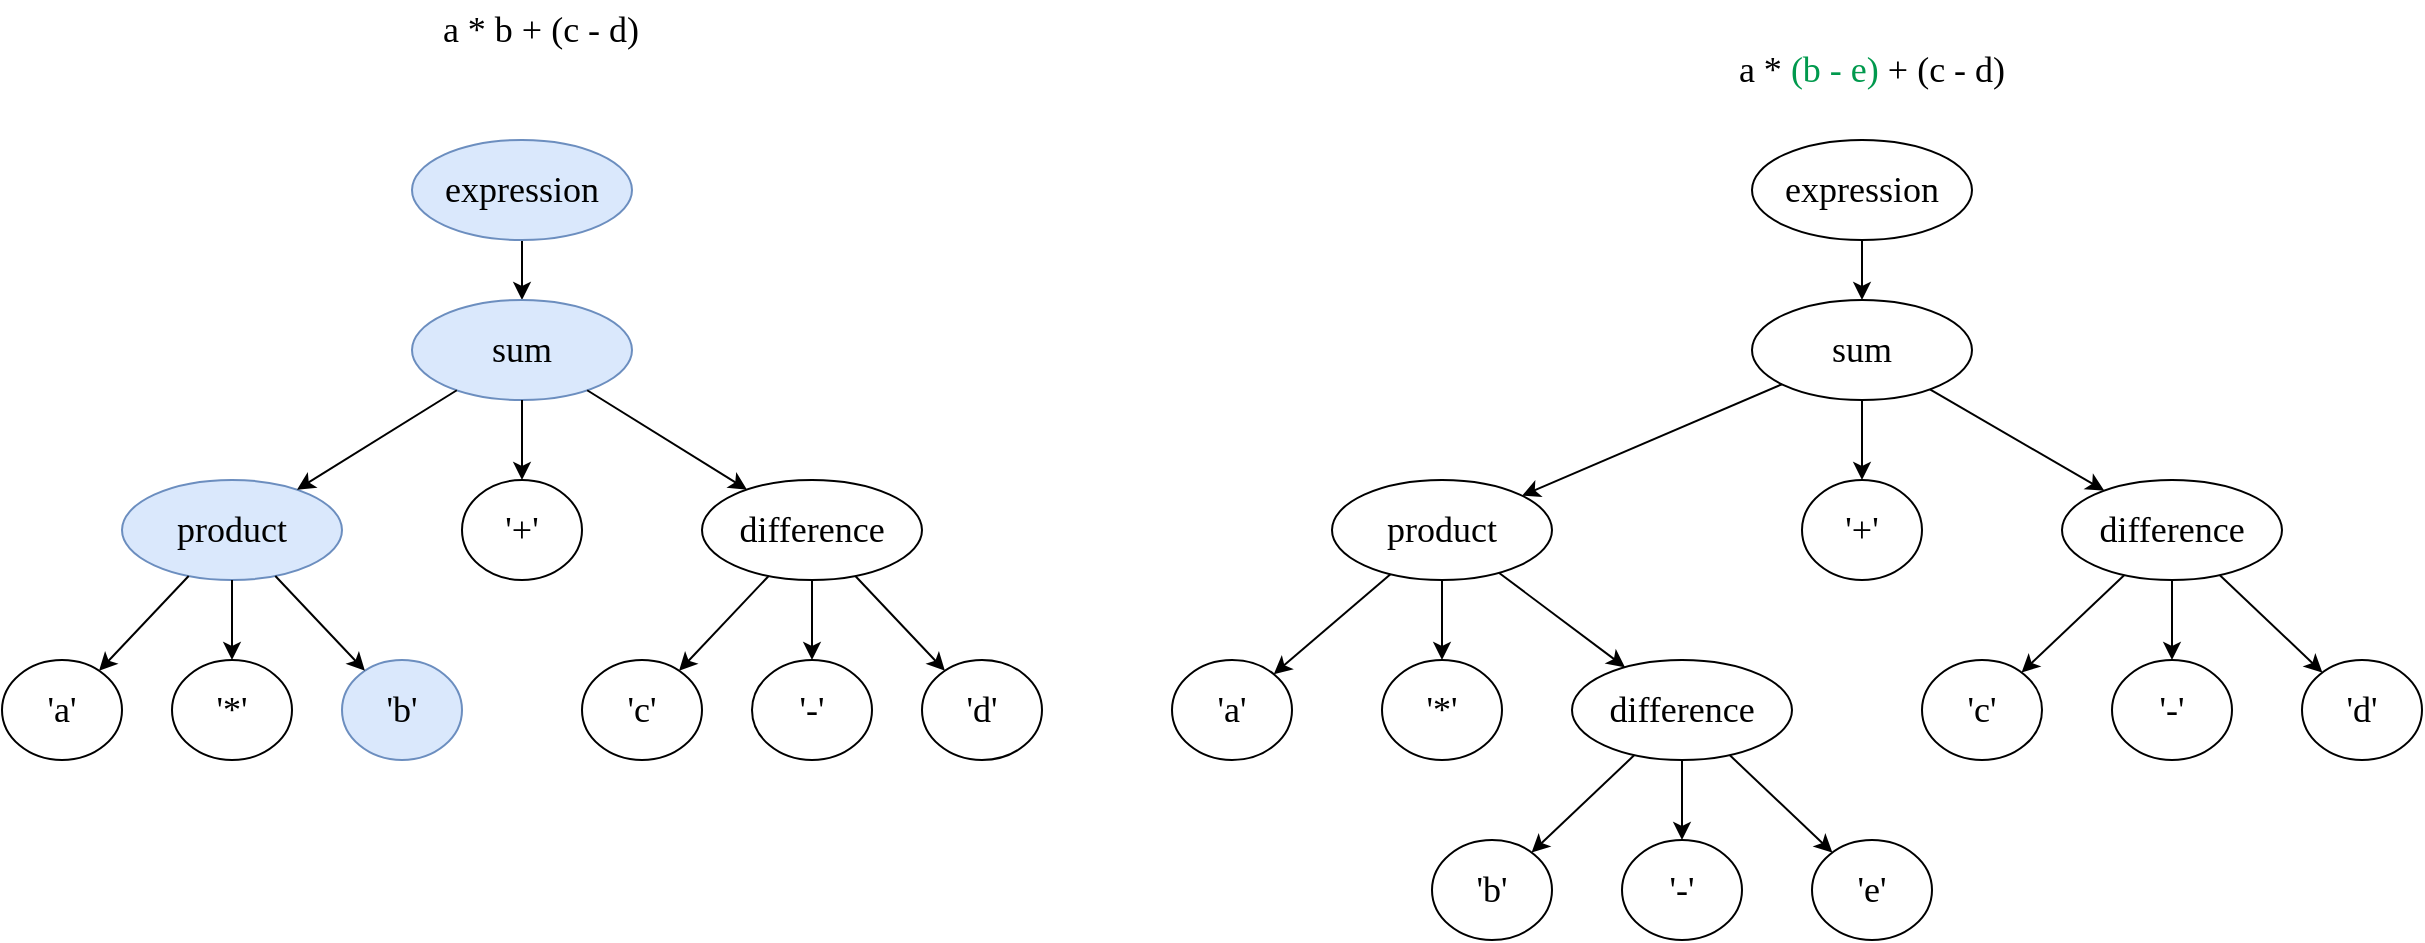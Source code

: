 <mxfile version="21.2.1" type="device">
  <diagram name="Page-1" id="UxJE_L6ybpkGZ0HcCmhJ">
    <mxGraphModel dx="2284" dy="1005" grid="1" gridSize="10" guides="1" tooltips="1" connect="1" arrows="1" fold="1" page="1" pageScale="1" pageWidth="850" pageHeight="1100" math="0" shadow="0">
      <root>
        <mxCell id="0" />
        <mxCell id="1" parent="0" />
        <mxCell id="jW4ofVIRerDkPaJW5YcM-4" value="" style="edgeStyle=orthogonalEdgeStyle;rounded=0;orthogonalLoop=1;jettySize=auto;html=1;fontFamily=Computer Modern;" parent="1" source="jW4ofVIRerDkPaJW5YcM-2" target="jW4ofVIRerDkPaJW5YcM-3" edge="1">
          <mxGeometry relative="1" as="geometry" />
        </mxCell>
        <mxCell id="jW4ofVIRerDkPaJW5YcM-2" value="expression" style="ellipse;whiteSpace=wrap;html=1;fontSize=18;fontFamily=Computer Modern;fillColor=#dae8fc;strokeColor=#6c8ebf;" parent="1" vertex="1">
          <mxGeometry x="80" y="380" width="110" height="50" as="geometry" />
        </mxCell>
        <mxCell id="jW4ofVIRerDkPaJW5YcM-3" value="sum" style="ellipse;whiteSpace=wrap;html=1;fontSize=18;fontFamily=Computer Modern;fillColor=#dae8fc;strokeColor=#6c8ebf;" parent="1" vertex="1">
          <mxGeometry x="80" y="460" width="110" height="50" as="geometry" />
        </mxCell>
        <mxCell id="jW4ofVIRerDkPaJW5YcM-5" value="difference" style="ellipse;whiteSpace=wrap;html=1;fontSize=18;fontFamily=Computer Modern;" parent="1" vertex="1">
          <mxGeometry x="225" y="550" width="110" height="50" as="geometry" />
        </mxCell>
        <mxCell id="jW4ofVIRerDkPaJW5YcM-7" value="product" style="ellipse;whiteSpace=wrap;html=1;fontSize=18;fontFamily=Computer Modern;fillColor=#dae8fc;strokeColor=#6c8ebf;" parent="1" vertex="1">
          <mxGeometry x="-65" y="550" width="110" height="50" as="geometry" />
        </mxCell>
        <mxCell id="jW4ofVIRerDkPaJW5YcM-9" value="&#39;a&#39;" style="ellipse;whiteSpace=wrap;html=1;fontSize=18;fontFamily=Computer Modern;" parent="1" vertex="1">
          <mxGeometry x="-125" y="640" width="60" height="50" as="geometry" />
        </mxCell>
        <mxCell id="jW4ofVIRerDkPaJW5YcM-12" value="&#39;+&#39;" style="ellipse;whiteSpace=wrap;html=1;fontSize=18;fontFamily=Computer Modern;" parent="1" vertex="1">
          <mxGeometry x="105" y="550" width="60" height="50" as="geometry" />
        </mxCell>
        <mxCell id="jW4ofVIRerDkPaJW5YcM-14" value="&#39;*&#39;" style="ellipse;whiteSpace=wrap;html=1;fontSize=18;fontFamily=Computer Modern;" parent="1" vertex="1">
          <mxGeometry x="-40" y="640" width="60" height="50" as="geometry" />
        </mxCell>
        <mxCell id="jW4ofVIRerDkPaJW5YcM-16" value="&#39;b&#39;" style="ellipse;whiteSpace=wrap;html=1;fontSize=18;fontFamily=Computer Modern;fillColor=#dae8fc;strokeColor=#6c8ebf;" parent="1" vertex="1">
          <mxGeometry x="45" y="640" width="60" height="50" as="geometry" />
        </mxCell>
        <mxCell id="jW4ofVIRerDkPaJW5YcM-19" value="" style="endArrow=classic;html=1;rounded=0;fontFamily=Computer Modern;" parent="1" source="jW4ofVIRerDkPaJW5YcM-3" target="jW4ofVIRerDkPaJW5YcM-12" edge="1">
          <mxGeometry width="50" height="50" relative="1" as="geometry">
            <mxPoint x="150" y="530" as="sourcePoint" />
            <mxPoint x="200" y="480" as="targetPoint" />
          </mxGeometry>
        </mxCell>
        <mxCell id="jW4ofVIRerDkPaJW5YcM-20" value="" style="endArrow=classic;html=1;rounded=0;fontFamily=Computer Modern;" parent="1" source="jW4ofVIRerDkPaJW5YcM-3" target="jW4ofVIRerDkPaJW5YcM-5" edge="1">
          <mxGeometry width="50" height="50" relative="1" as="geometry">
            <mxPoint x="150" y="530" as="sourcePoint" />
            <mxPoint x="200" y="480" as="targetPoint" />
          </mxGeometry>
        </mxCell>
        <mxCell id="jW4ofVIRerDkPaJW5YcM-21" value="" style="endArrow=classic;html=1;rounded=0;fontFamily=Computer Modern;" parent="1" source="jW4ofVIRerDkPaJW5YcM-3" target="jW4ofVIRerDkPaJW5YcM-7" edge="1">
          <mxGeometry width="50" height="50" relative="1" as="geometry">
            <mxPoint x="150" y="530" as="sourcePoint" />
            <mxPoint x="200" y="480" as="targetPoint" />
          </mxGeometry>
        </mxCell>
        <mxCell id="jW4ofVIRerDkPaJW5YcM-22" value="" style="endArrow=classic;html=1;rounded=0;fontFamily=Computer Modern;" parent="1" source="jW4ofVIRerDkPaJW5YcM-7" target="jW4ofVIRerDkPaJW5YcM-9" edge="1">
          <mxGeometry width="50" height="50" relative="1" as="geometry">
            <mxPoint x="255" y="500" as="sourcePoint" />
            <mxPoint x="305" y="450" as="targetPoint" />
          </mxGeometry>
        </mxCell>
        <mxCell id="jW4ofVIRerDkPaJW5YcM-23" value="" style="endArrow=classic;html=1;rounded=0;fontFamily=Computer Modern;" parent="1" source="jW4ofVIRerDkPaJW5YcM-7" target="jW4ofVIRerDkPaJW5YcM-14" edge="1">
          <mxGeometry width="50" height="50" relative="1" as="geometry">
            <mxPoint x="255" y="500" as="sourcePoint" />
            <mxPoint x="305" y="450" as="targetPoint" />
          </mxGeometry>
        </mxCell>
        <mxCell id="jW4ofVIRerDkPaJW5YcM-24" value="" style="endArrow=classic;html=1;rounded=0;fontFamily=Computer Modern;" parent="1" source="jW4ofVIRerDkPaJW5YcM-7" target="jW4ofVIRerDkPaJW5YcM-16" edge="1">
          <mxGeometry width="50" height="50" relative="1" as="geometry">
            <mxPoint x="255" y="500" as="sourcePoint" />
            <mxPoint x="305" y="450" as="targetPoint" />
          </mxGeometry>
        </mxCell>
        <mxCell id="jW4ofVIRerDkPaJW5YcM-26" value="a * b + (c - d)" style="text;html=1;strokeColor=none;fillColor=none;align=center;verticalAlign=middle;whiteSpace=wrap;rounded=0;fontSize=18;fontFamily=Computer Modern;" parent="1" vertex="1">
          <mxGeometry x="87.5" y="310" width="112.5" height="30" as="geometry" />
        </mxCell>
        <mxCell id="ndfckBKJElFTTQLL1Q0n-37" value="&#39;c&#39;" style="ellipse;whiteSpace=wrap;html=1;fontSize=18;fontFamily=Computer Modern;" vertex="1" parent="1">
          <mxGeometry x="165" y="640" width="60" height="50" as="geometry" />
        </mxCell>
        <mxCell id="ndfckBKJElFTTQLL1Q0n-38" value="&#39;d&#39;" style="ellipse;whiteSpace=wrap;html=1;fontSize=18;fontFamily=Computer Modern;" vertex="1" parent="1">
          <mxGeometry x="335" y="640" width="60" height="50" as="geometry" />
        </mxCell>
        <mxCell id="ndfckBKJElFTTQLL1Q0n-39" value="&#39;-&#39;" style="ellipse;whiteSpace=wrap;html=1;fontSize=18;fontFamily=Computer Modern;" vertex="1" parent="1">
          <mxGeometry x="250" y="640" width="60" height="50" as="geometry" />
        </mxCell>
        <mxCell id="ndfckBKJElFTTQLL1Q0n-40" value="" style="endArrow=classic;html=1;rounded=0;" edge="1" parent="1" source="jW4ofVIRerDkPaJW5YcM-5" target="ndfckBKJElFTTQLL1Q0n-37">
          <mxGeometry width="50" height="50" relative="1" as="geometry">
            <mxPoint x="175" y="500" as="sourcePoint" />
            <mxPoint x="225" y="450" as="targetPoint" />
          </mxGeometry>
        </mxCell>
        <mxCell id="ndfckBKJElFTTQLL1Q0n-41" value="" style="endArrow=classic;html=1;rounded=0;" edge="1" parent="1" source="jW4ofVIRerDkPaJW5YcM-5" target="ndfckBKJElFTTQLL1Q0n-39">
          <mxGeometry width="50" height="50" relative="1" as="geometry">
            <mxPoint x="175" y="500" as="sourcePoint" />
            <mxPoint x="225" y="450" as="targetPoint" />
          </mxGeometry>
        </mxCell>
        <mxCell id="ndfckBKJElFTTQLL1Q0n-42" value="" style="endArrow=classic;html=1;rounded=0;" edge="1" parent="1" source="jW4ofVIRerDkPaJW5YcM-5" target="ndfckBKJElFTTQLL1Q0n-38">
          <mxGeometry width="50" height="50" relative="1" as="geometry">
            <mxPoint x="175" y="500" as="sourcePoint" />
            <mxPoint x="225" y="450" as="targetPoint" />
          </mxGeometry>
        </mxCell>
        <mxCell id="ndfckBKJElFTTQLL1Q0n-43" value="a * &lt;font color=&quot;#00994d&quot;&gt;(b - e) &lt;/font&gt;+ (c - d)" style="text;html=1;strokeColor=none;fillColor=none;align=center;verticalAlign=middle;whiteSpace=wrap;rounded=0;fontSize=18;fontFamily=Computer Modern;" vertex="1" parent="1">
          <mxGeometry x="730" y="330" width="160" height="30" as="geometry" />
        </mxCell>
        <mxCell id="ndfckBKJElFTTQLL1Q0n-65" value="" style="edgeStyle=orthogonalEdgeStyle;rounded=0;orthogonalLoop=1;jettySize=auto;html=1;fontFamily=Computer Modern;" edge="1" parent="1" source="ndfckBKJElFTTQLL1Q0n-66" target="ndfckBKJElFTTQLL1Q0n-67">
          <mxGeometry relative="1" as="geometry" />
        </mxCell>
        <mxCell id="ndfckBKJElFTTQLL1Q0n-66" value="expression" style="ellipse;whiteSpace=wrap;html=1;fontSize=18;fontFamily=Computer Modern;" vertex="1" parent="1">
          <mxGeometry x="750" y="380" width="110" height="50" as="geometry" />
        </mxCell>
        <mxCell id="ndfckBKJElFTTQLL1Q0n-67" value="sum" style="ellipse;whiteSpace=wrap;html=1;fontSize=18;fontFamily=Computer Modern;" vertex="1" parent="1">
          <mxGeometry x="750" y="460" width="110" height="50" as="geometry" />
        </mxCell>
        <mxCell id="ndfckBKJElFTTQLL1Q0n-68" value="difference" style="ellipse;whiteSpace=wrap;html=1;fontSize=18;fontFamily=Computer Modern;" vertex="1" parent="1">
          <mxGeometry x="905" y="550" width="110" height="50" as="geometry" />
        </mxCell>
        <mxCell id="ndfckBKJElFTTQLL1Q0n-69" value="product" style="ellipse;whiteSpace=wrap;html=1;fontSize=18;fontFamily=Computer Modern;" vertex="1" parent="1">
          <mxGeometry x="540" y="550" width="110" height="50" as="geometry" />
        </mxCell>
        <mxCell id="ndfckBKJElFTTQLL1Q0n-70" value="&#39;a&#39;" style="ellipse;whiteSpace=wrap;html=1;fontSize=18;fontFamily=Computer Modern;" vertex="1" parent="1">
          <mxGeometry x="460" y="640" width="60" height="50" as="geometry" />
        </mxCell>
        <mxCell id="ndfckBKJElFTTQLL1Q0n-71" value="&#39;+&#39;" style="ellipse;whiteSpace=wrap;html=1;fontSize=18;fontFamily=Computer Modern;" vertex="1" parent="1">
          <mxGeometry x="775" y="550" width="60" height="50" as="geometry" />
        </mxCell>
        <mxCell id="ndfckBKJElFTTQLL1Q0n-72" value="&#39;*&#39;" style="ellipse;whiteSpace=wrap;html=1;fontSize=18;fontFamily=Computer Modern;" vertex="1" parent="1">
          <mxGeometry x="565" y="640" width="60" height="50" as="geometry" />
        </mxCell>
        <mxCell id="ndfckBKJElFTTQLL1Q0n-73" value="difference" style="ellipse;whiteSpace=wrap;html=1;fontSize=18;fontFamily=Computer Modern;" vertex="1" parent="1">
          <mxGeometry x="660" y="640" width="110" height="50" as="geometry" />
        </mxCell>
        <mxCell id="ndfckBKJElFTTQLL1Q0n-74" value="" style="endArrow=classic;html=1;rounded=0;fontFamily=Computer Modern;" edge="1" parent="1" source="ndfckBKJElFTTQLL1Q0n-67" target="ndfckBKJElFTTQLL1Q0n-71">
          <mxGeometry width="50" height="50" relative="1" as="geometry">
            <mxPoint x="820" y="530" as="sourcePoint" />
            <mxPoint x="870" y="480" as="targetPoint" />
          </mxGeometry>
        </mxCell>
        <mxCell id="ndfckBKJElFTTQLL1Q0n-75" value="" style="endArrow=classic;html=1;rounded=0;fontFamily=Computer Modern;" edge="1" parent="1" source="ndfckBKJElFTTQLL1Q0n-67" target="ndfckBKJElFTTQLL1Q0n-68">
          <mxGeometry width="50" height="50" relative="1" as="geometry">
            <mxPoint x="820" y="530" as="sourcePoint" />
            <mxPoint x="870" y="480" as="targetPoint" />
          </mxGeometry>
        </mxCell>
        <mxCell id="ndfckBKJElFTTQLL1Q0n-76" value="" style="endArrow=classic;html=1;rounded=0;fontFamily=Computer Modern;" edge="1" parent="1" source="ndfckBKJElFTTQLL1Q0n-67" target="ndfckBKJElFTTQLL1Q0n-69">
          <mxGeometry width="50" height="50" relative="1" as="geometry">
            <mxPoint x="820" y="530" as="sourcePoint" />
            <mxPoint x="870" y="480" as="targetPoint" />
          </mxGeometry>
        </mxCell>
        <mxCell id="ndfckBKJElFTTQLL1Q0n-77" value="" style="endArrow=classic;html=1;rounded=0;fontFamily=Computer Modern;" edge="1" parent="1" source="ndfckBKJElFTTQLL1Q0n-69" target="ndfckBKJElFTTQLL1Q0n-70">
          <mxGeometry width="50" height="50" relative="1" as="geometry">
            <mxPoint x="860" y="500" as="sourcePoint" />
            <mxPoint x="910" y="450" as="targetPoint" />
          </mxGeometry>
        </mxCell>
        <mxCell id="ndfckBKJElFTTQLL1Q0n-78" value="" style="endArrow=classic;html=1;rounded=0;fontFamily=Computer Modern;" edge="1" parent="1" source="ndfckBKJElFTTQLL1Q0n-69" target="ndfckBKJElFTTQLL1Q0n-72">
          <mxGeometry width="50" height="50" relative="1" as="geometry">
            <mxPoint x="860" y="500" as="sourcePoint" />
            <mxPoint x="910" y="450" as="targetPoint" />
          </mxGeometry>
        </mxCell>
        <mxCell id="ndfckBKJElFTTQLL1Q0n-79" value="" style="endArrow=classic;html=1;rounded=0;fontFamily=Computer Modern;" edge="1" parent="1" source="ndfckBKJElFTTQLL1Q0n-69" target="ndfckBKJElFTTQLL1Q0n-73">
          <mxGeometry width="50" height="50" relative="1" as="geometry">
            <mxPoint x="860" y="500" as="sourcePoint" />
            <mxPoint x="910" y="450" as="targetPoint" />
          </mxGeometry>
        </mxCell>
        <mxCell id="ndfckBKJElFTTQLL1Q0n-80" value="&#39;c&#39;" style="ellipse;whiteSpace=wrap;html=1;fontSize=18;fontFamily=Computer Modern;" vertex="1" parent="1">
          <mxGeometry x="835" y="640" width="60" height="50" as="geometry" />
        </mxCell>
        <mxCell id="ndfckBKJElFTTQLL1Q0n-81" value="&#39;d&#39;" style="ellipse;whiteSpace=wrap;html=1;fontSize=18;fontFamily=Computer Modern;" vertex="1" parent="1">
          <mxGeometry x="1025" y="640" width="60" height="50" as="geometry" />
        </mxCell>
        <mxCell id="ndfckBKJElFTTQLL1Q0n-82" value="&#39;-&#39;" style="ellipse;whiteSpace=wrap;html=1;fontSize=18;fontFamily=Computer Modern;" vertex="1" parent="1">
          <mxGeometry x="930" y="640" width="60" height="50" as="geometry" />
        </mxCell>
        <mxCell id="ndfckBKJElFTTQLL1Q0n-83" value="" style="endArrow=classic;html=1;rounded=0;" edge="1" parent="1" source="ndfckBKJElFTTQLL1Q0n-68" target="ndfckBKJElFTTQLL1Q0n-80">
          <mxGeometry width="50" height="50" relative="1" as="geometry">
            <mxPoint x="855" y="500" as="sourcePoint" />
            <mxPoint x="905" y="450" as="targetPoint" />
          </mxGeometry>
        </mxCell>
        <mxCell id="ndfckBKJElFTTQLL1Q0n-84" value="" style="endArrow=classic;html=1;rounded=0;" edge="1" parent="1" source="ndfckBKJElFTTQLL1Q0n-68" target="ndfckBKJElFTTQLL1Q0n-82">
          <mxGeometry width="50" height="50" relative="1" as="geometry">
            <mxPoint x="855" y="500" as="sourcePoint" />
            <mxPoint x="905" y="450" as="targetPoint" />
          </mxGeometry>
        </mxCell>
        <mxCell id="ndfckBKJElFTTQLL1Q0n-85" value="" style="endArrow=classic;html=1;rounded=0;" edge="1" parent="1" source="ndfckBKJElFTTQLL1Q0n-68" target="ndfckBKJElFTTQLL1Q0n-81">
          <mxGeometry width="50" height="50" relative="1" as="geometry">
            <mxPoint x="855" y="500" as="sourcePoint" />
            <mxPoint x="905" y="450" as="targetPoint" />
          </mxGeometry>
        </mxCell>
        <mxCell id="ndfckBKJElFTTQLL1Q0n-86" value="&#39;b&#39;" style="ellipse;whiteSpace=wrap;html=1;fontSize=18;fontFamily=Computer Modern;" vertex="1" parent="1">
          <mxGeometry x="590" y="730" width="60" height="50" as="geometry" />
        </mxCell>
        <mxCell id="ndfckBKJElFTTQLL1Q0n-87" value="&#39;-&#39;" style="ellipse;whiteSpace=wrap;html=1;fontSize=18;fontFamily=Computer Modern;" vertex="1" parent="1">
          <mxGeometry x="685" y="730" width="60" height="50" as="geometry" />
        </mxCell>
        <mxCell id="ndfckBKJElFTTQLL1Q0n-88" value="&#39;e&#39;" style="ellipse;whiteSpace=wrap;html=1;fontSize=18;fontFamily=Computer Modern;" vertex="1" parent="1">
          <mxGeometry x="780" y="730" width="60" height="50" as="geometry" />
        </mxCell>
        <mxCell id="ndfckBKJElFTTQLL1Q0n-89" value="" style="endArrow=classic;html=1;rounded=0;" edge="1" parent="1" source="ndfckBKJElFTTQLL1Q0n-73" target="ndfckBKJElFTTQLL1Q0n-86">
          <mxGeometry width="50" height="50" relative="1" as="geometry">
            <mxPoint x="460" y="550" as="sourcePoint" />
            <mxPoint x="510" y="500" as="targetPoint" />
          </mxGeometry>
        </mxCell>
        <mxCell id="ndfckBKJElFTTQLL1Q0n-90" value="" style="endArrow=classic;html=1;rounded=0;" edge="1" parent="1" source="ndfckBKJElFTTQLL1Q0n-73" target="ndfckBKJElFTTQLL1Q0n-87">
          <mxGeometry width="50" height="50" relative="1" as="geometry">
            <mxPoint x="460" y="550" as="sourcePoint" />
            <mxPoint x="510" y="500" as="targetPoint" />
          </mxGeometry>
        </mxCell>
        <mxCell id="ndfckBKJElFTTQLL1Q0n-91" value="" style="endArrow=classic;html=1;rounded=0;" edge="1" parent="1" source="ndfckBKJElFTTQLL1Q0n-73" target="ndfckBKJElFTTQLL1Q0n-88">
          <mxGeometry width="50" height="50" relative="1" as="geometry">
            <mxPoint x="460" y="550" as="sourcePoint" />
            <mxPoint x="510" y="500" as="targetPoint" />
          </mxGeometry>
        </mxCell>
      </root>
    </mxGraphModel>
  </diagram>
</mxfile>

